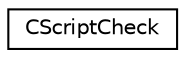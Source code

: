 digraph "Graphical Class Hierarchy"
{
  edge [fontname="Helvetica",fontsize="10",labelfontname="Helvetica",labelfontsize="10"];
  node [fontname="Helvetica",fontsize="10",shape=record];
  rankdir="LR";
  Node0 [label="CScriptCheck",height=0.2,width=0.4,color="black", fillcolor="white", style="filled",URL="$df/d12/class_c_script_check.html",tooltip="Closure representing one script verification Note that this stores references to the spending transac..."];
}

